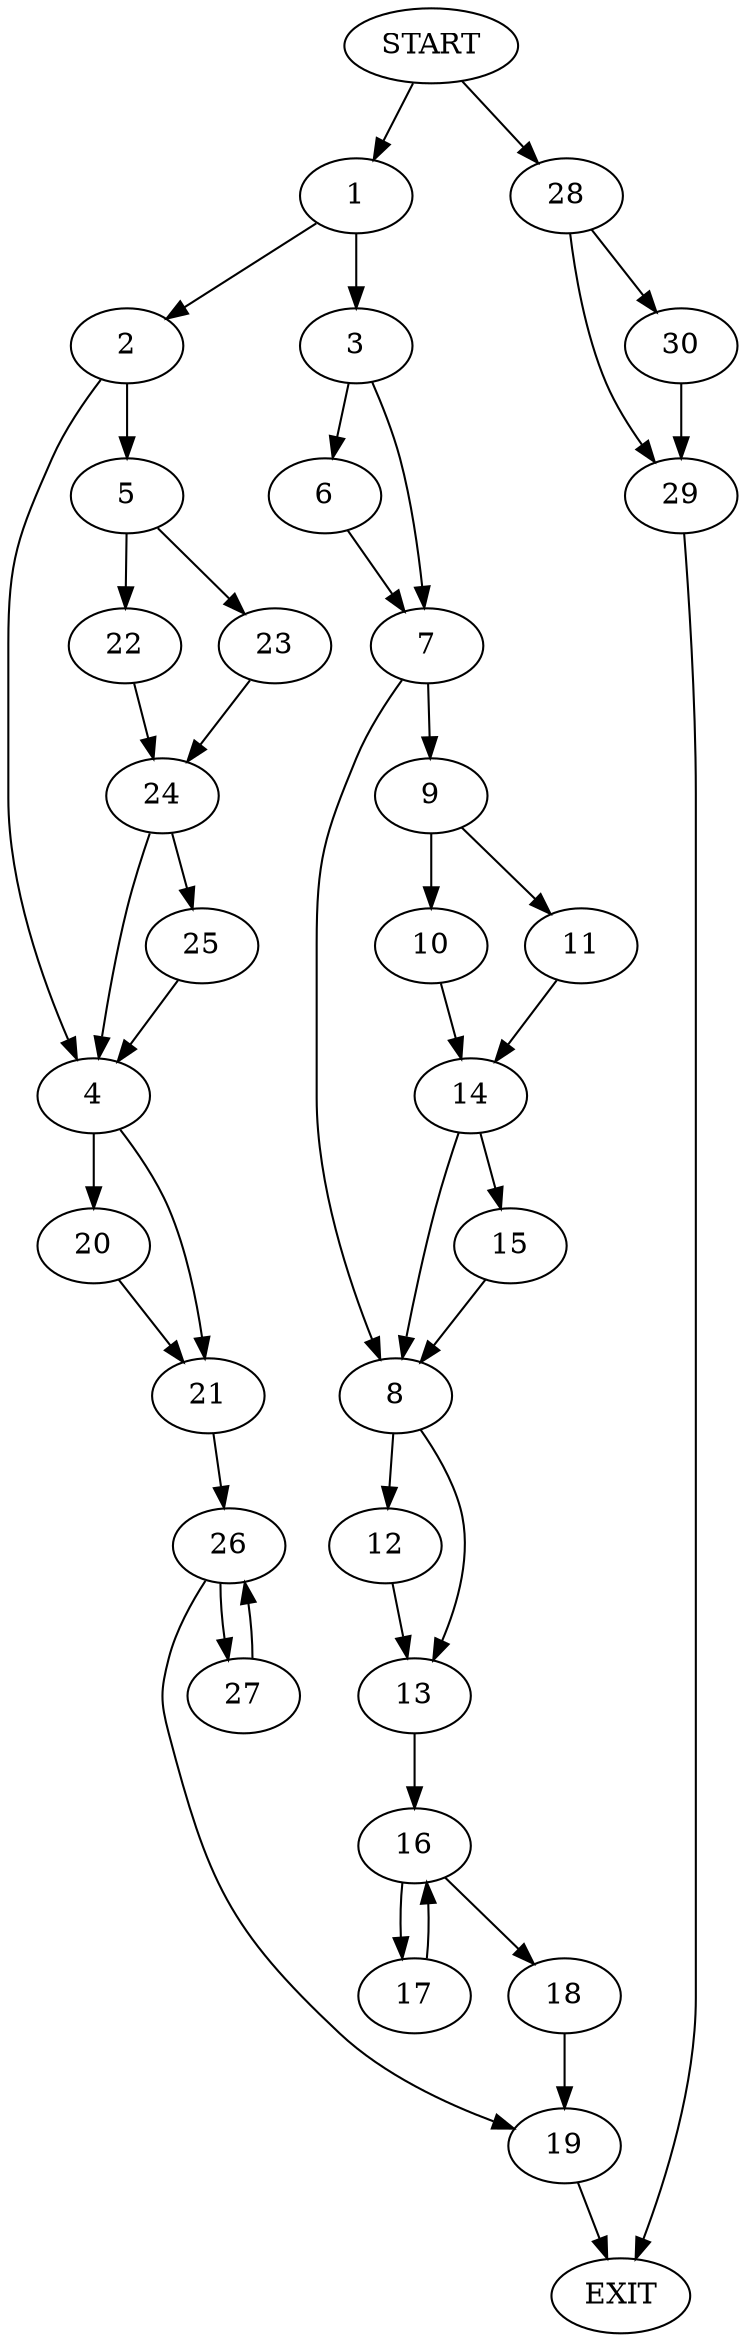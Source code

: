 digraph {
0 [label="START"]
31 [label="EXIT"]
0 -> 1
1 -> 2
1 -> 3
2 -> 4
2 -> 5
3 -> 6
3 -> 7
6 -> 7
7 -> 8
7 -> 9
9 -> 10
9 -> 11
8 -> 12
8 -> 13
11 -> 14
10 -> 14
14 -> 8
14 -> 15
15 -> 8
12 -> 13
13 -> 16
16 -> 17
16 -> 18
17 -> 16
18 -> 19
19 -> 31
4 -> 20
4 -> 21
5 -> 22
5 -> 23
23 -> 24
22 -> 24
24 -> 4
24 -> 25
25 -> 4
21 -> 26
20 -> 21
26 -> 27
26 -> 19
27 -> 26
0 -> 28
28 -> 29
28 -> 30
30 -> 29
29 -> 31
}
